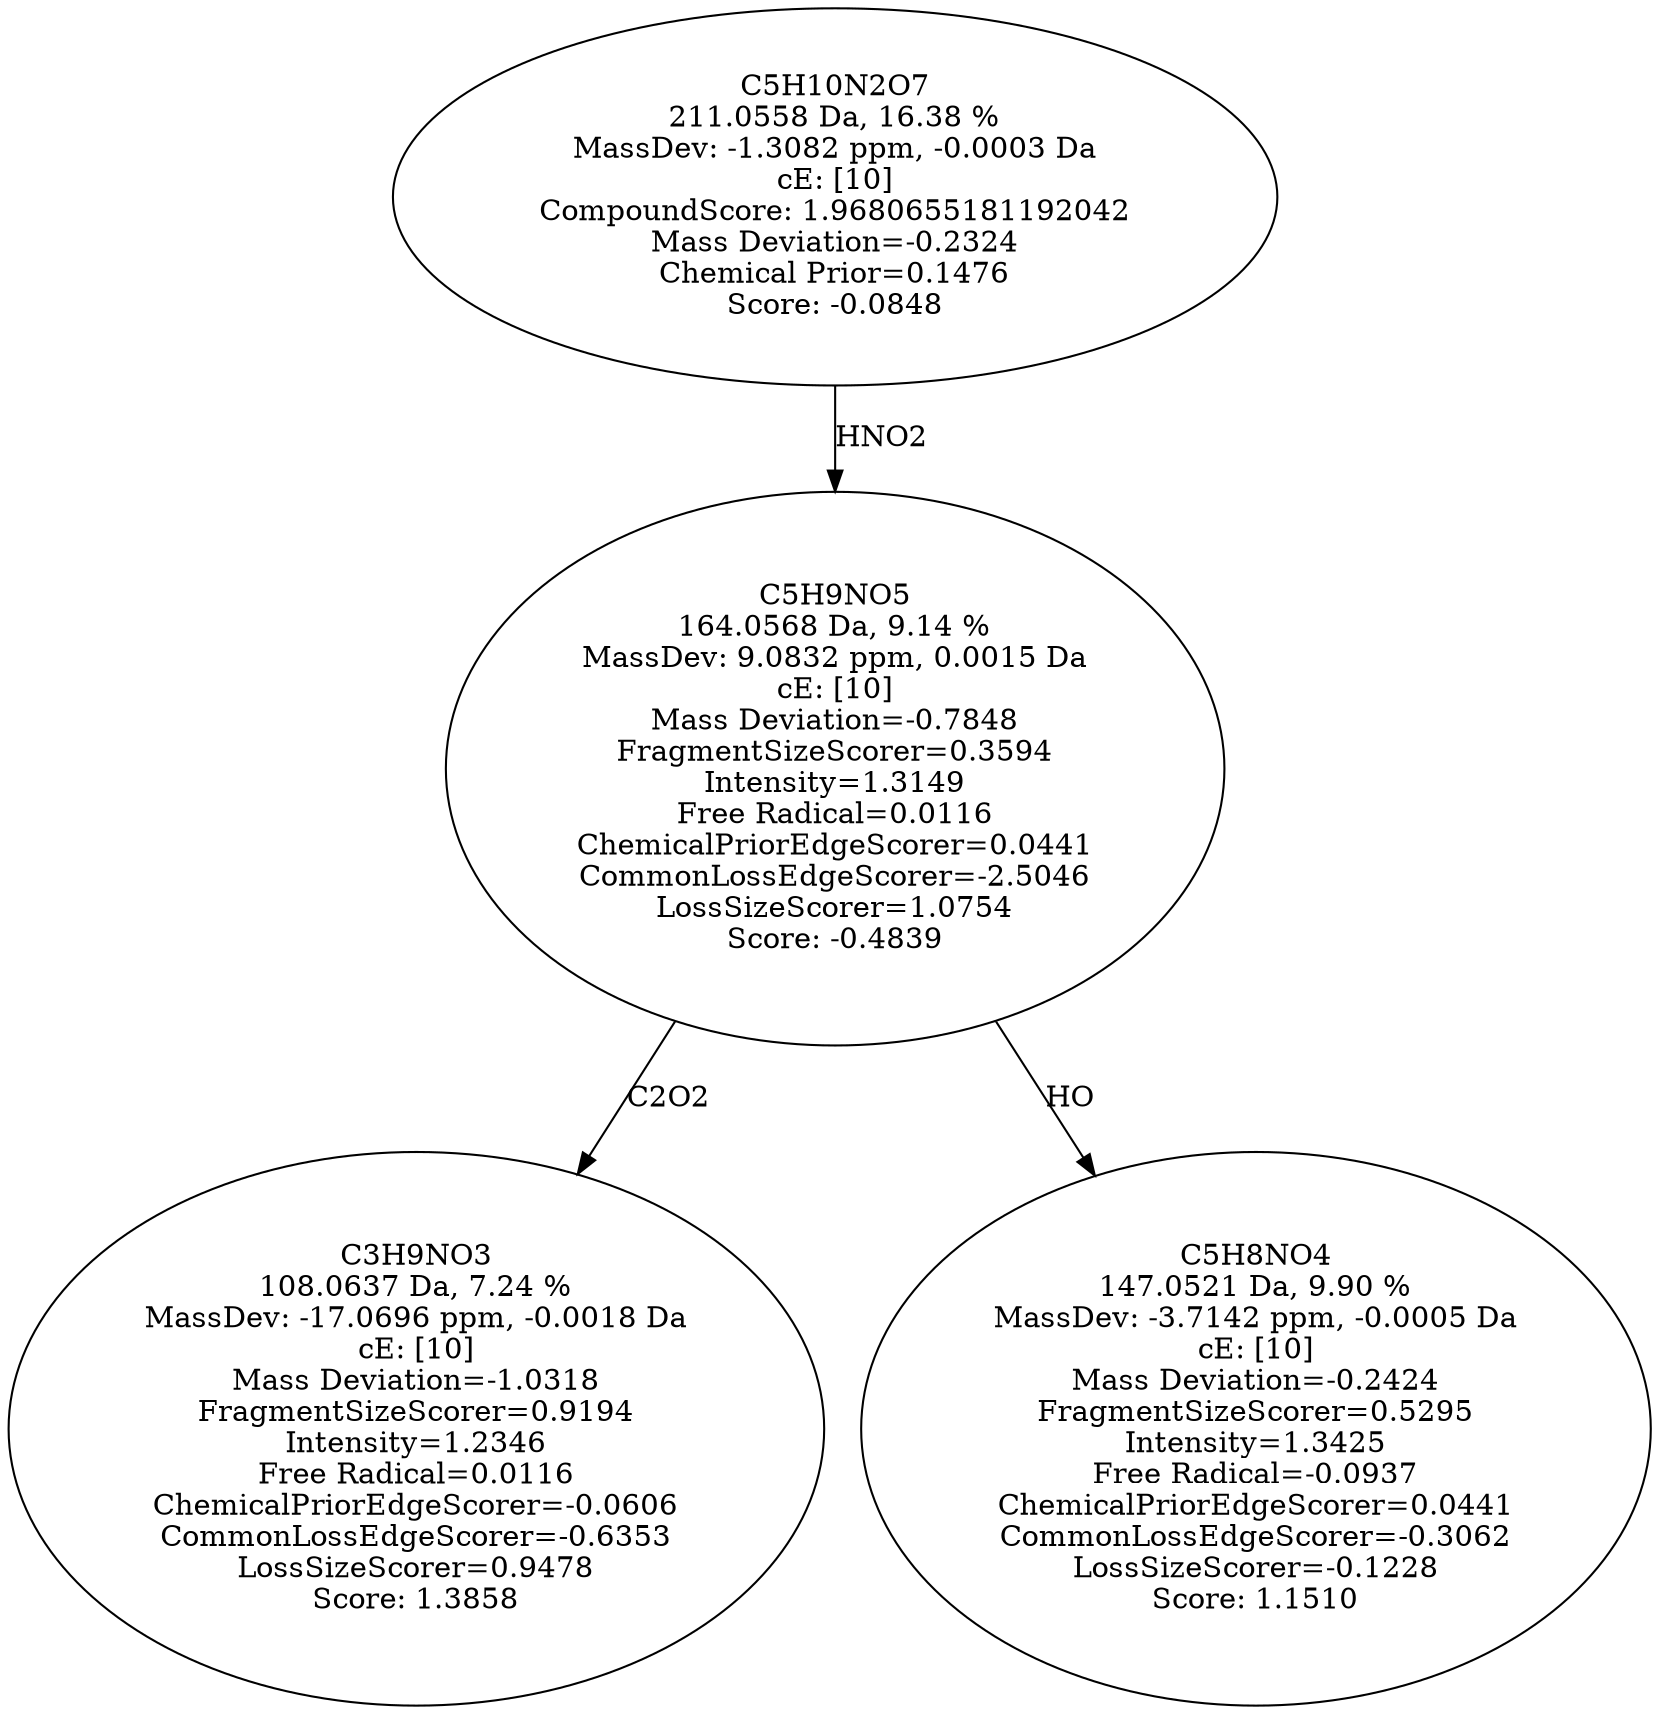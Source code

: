 strict digraph {
v1 [label="C3H9NO3\n108.0637 Da, 7.24 %\nMassDev: -17.0696 ppm, -0.0018 Da\ncE: [10]\nMass Deviation=-1.0318\nFragmentSizeScorer=0.9194\nIntensity=1.2346\nFree Radical=0.0116\nChemicalPriorEdgeScorer=-0.0606\nCommonLossEdgeScorer=-0.6353\nLossSizeScorer=0.9478\nScore: 1.3858"];
v2 [label="C5H8NO4\n147.0521 Da, 9.90 %\nMassDev: -3.7142 ppm, -0.0005 Da\ncE: [10]\nMass Deviation=-0.2424\nFragmentSizeScorer=0.5295\nIntensity=1.3425\nFree Radical=-0.0937\nChemicalPriorEdgeScorer=0.0441\nCommonLossEdgeScorer=-0.3062\nLossSizeScorer=-0.1228\nScore: 1.1510"];
v3 [label="C5H9NO5\n164.0568 Da, 9.14 %\nMassDev: 9.0832 ppm, 0.0015 Da\ncE: [10]\nMass Deviation=-0.7848\nFragmentSizeScorer=0.3594\nIntensity=1.3149\nFree Radical=0.0116\nChemicalPriorEdgeScorer=0.0441\nCommonLossEdgeScorer=-2.5046\nLossSizeScorer=1.0754\nScore: -0.4839"];
v4 [label="C5H10N2O7\n211.0558 Da, 16.38 %\nMassDev: -1.3082 ppm, -0.0003 Da\ncE: [10]\nCompoundScore: 1.9680655181192042\nMass Deviation=-0.2324\nChemical Prior=0.1476\nScore: -0.0848"];
v3 -> v1 [label="C2O2"];
v3 -> v2 [label="HO"];
v4 -> v3 [label="HNO2"];
}